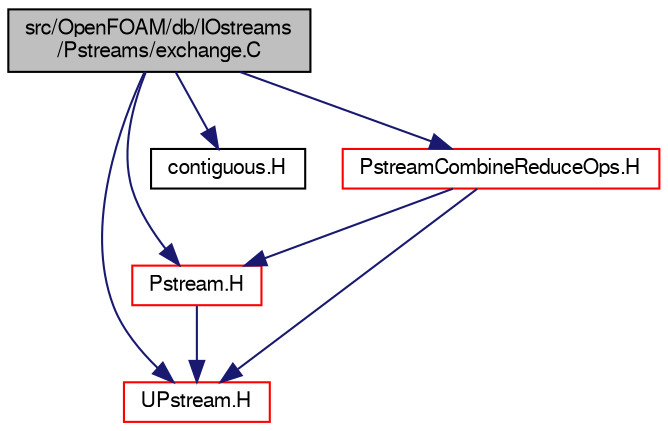 digraph "src/OpenFOAM/db/IOstreams/Pstreams/exchange.C"
{
  bgcolor="transparent";
  edge [fontname="FreeSans",fontsize="10",labelfontname="FreeSans",labelfontsize="10"];
  node [fontname="FreeSans",fontsize="10",shape=record];
  Node0 [label="src/OpenFOAM/db/IOstreams\l/Pstreams/exchange.C",height=0.2,width=0.4,color="black", fillcolor="grey75", style="filled", fontcolor="black"];
  Node0 -> Node1 [color="midnightblue",fontsize="10",style="solid",fontname="FreeSans"];
  Node1 [label="Pstream.H",height=0.2,width=0.4,color="red",URL="$a09134.html"];
  Node1 -> Node2 [color="midnightblue",fontsize="10",style="solid",fontname="FreeSans"];
  Node2 [label="UPstream.H",height=0.2,width=0.4,color="red",URL="$a09164.html"];
  Node0 -> Node70 [color="midnightblue",fontsize="10",style="solid",fontname="FreeSans"];
  Node70 [label="contiguous.H",height=0.2,width=0.4,color="black",URL="$a12185.html",tooltip="Template function to specify if the data of a type are contiguous. "];
  Node0 -> Node71 [color="midnightblue",fontsize="10",style="solid",fontname="FreeSans"];
  Node71 [label="PstreamCombineReduceOps.H",height=0.2,width=0.4,color="red",URL="$a09143.html",tooltip="Combination-Reduction operation for a parallel run. The information from all nodes is collected on th..."];
  Node71 -> Node2 [color="midnightblue",fontsize="10",style="solid",fontname="FreeSans"];
  Node71 -> Node1 [color="midnightblue",fontsize="10",style="solid",fontname="FreeSans"];
  Node0 -> Node2 [color="midnightblue",fontsize="10",style="solid",fontname="FreeSans"];
}
